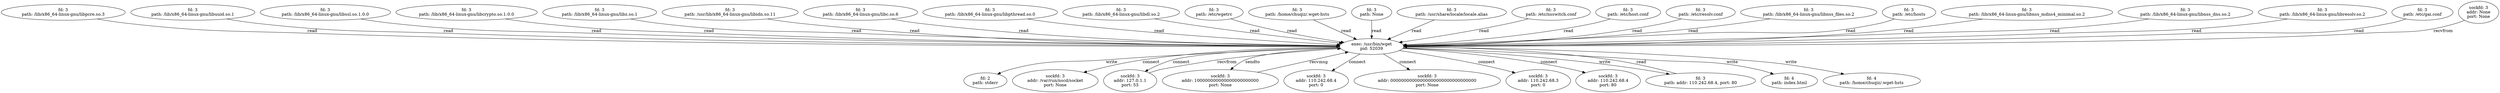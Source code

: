 strict digraph "" {
	"fd: 3
path: /lib/x86_64-linux-gnu/libpcre.so.3" -> "exec: /usr/bin/wget
pid: 52039"	 [label=read];
	"exec: /usr/bin/wget
pid: 52039" -> "fd: 2
path: stderr"	 [label=write];
	"exec: /usr/bin/wget
pid: 52039" -> "sockfd: 3
addr: /var/run/nscd/socket
port: None"	 [label=connect];
	"exec: /usr/bin/wget
pid: 52039" -> "sockfd: 3
addr: 127.0.1.1
port: 53"	 [label=connect];
	"exec: /usr/bin/wget
pid: 52039" -> "sockfd: 3
addr: 100000000000000000000000
port: None"	 [label=sendto];
	"exec: /usr/bin/wget
pid: 52039" -> "sockfd: 3
addr: 110.242.68.4
port: 0"	 [label=connect];
	"exec: /usr/bin/wget
pid: 52039" -> "sockfd: 3
addr: 00000000000000000000000000000000
port: None"	 [label=connect];
	"exec: /usr/bin/wget
pid: 52039" -> "sockfd: 3
addr: 110.242.68.3
port: 0"	 [label=connect];
	"exec: /usr/bin/wget
pid: 52039" -> "sockfd: 3
addr: 110.242.68.4
port: 80"	 [label=connect];
	"exec: /usr/bin/wget
pid: 52039" -> "fd: 3
path: addr: 110.242.68.4, port: 80"	 [label=write];
	"exec: /usr/bin/wget
pid: 52039" -> "fd: 4
path: index.html"	 [label=write];
	"exec: /usr/bin/wget
pid: 52039" -> "fd: 4
path: /home/chuqiz/.wget-hsts"	 [label=write];
	"fd: 3
path: /lib/x86_64-linux-gnu/libuuid.so.1" -> "exec: /usr/bin/wget
pid: 52039"	 [label=read];
	"fd: 3
path: /lib/x86_64-linux-gnu/libssl.so.1.0.0" -> "exec: /usr/bin/wget
pid: 52039"	 [label=read];
	"fd: 3
path: /lib/x86_64-linux-gnu/libcrypto.so.1.0.0" -> "exec: /usr/bin/wget
pid: 52039"	 [label=read];
	"fd: 3
path: /lib/x86_64-linux-gnu/libz.so.1" -> "exec: /usr/bin/wget
pid: 52039"	 [label=read];
	"fd: 3
path: /usr/lib/x86_64-linux-gnu/libidn.so.11" -> "exec: /usr/bin/wget
pid: 52039"	 [label=read];
	"fd: 3
path: /lib/x86_64-linux-gnu/libc.so.6" -> "exec: /usr/bin/wget
pid: 52039"	 [label=read];
	"fd: 3
path: /lib/x86_64-linux-gnu/libpthread.so.0" -> "exec: /usr/bin/wget
pid: 52039"	 [label=read];
	"fd: 3
path: /lib/x86_64-linux-gnu/libdl.so.2" -> "exec: /usr/bin/wget
pid: 52039"	 [label=read];
	"fd: 3
path: /etc/wgetrc" -> "exec: /usr/bin/wget
pid: 52039"	 [label=read];
	"fd: 3
path: /home/chuqiz/.wget-hsts" -> "exec: /usr/bin/wget
pid: 52039"	 [label=read];
	"fd: 3
path: None" -> "exec: /usr/bin/wget
pid: 52039"	 [label=read];
	"fd: 3
path: /usr/share/locale/locale.alias" -> "exec: /usr/bin/wget
pid: 52039"	 [label=read];
	"fd: 3
path: /etc/nsswitch.conf" -> "exec: /usr/bin/wget
pid: 52039"	 [label=read];
	"fd: 3
path: /etc/host.conf" -> "exec: /usr/bin/wget
pid: 52039"	 [label=read];
	"fd: 3
path: /etc/resolv.conf" -> "exec: /usr/bin/wget
pid: 52039"	 [label=read];
	"fd: 3
path: /lib/x86_64-linux-gnu/libnss_files.so.2" -> "exec: /usr/bin/wget
pid: 52039"	 [label=read];
	"fd: 3
path: /etc/hosts" -> "exec: /usr/bin/wget
pid: 52039"	 [label=read];
	"fd: 3
path: /lib/x86_64-linux-gnu/libnss_mdns4_minimal.so.2" -> "exec: /usr/bin/wget
pid: 52039"	 [label=read];
	"fd: 3
path: /lib/x86_64-linux-gnu/libnss_dns.so.2" -> "exec: /usr/bin/wget
pid: 52039"	 [label=read];
	"fd: 3
path: /lib/x86_64-linux-gnu/libresolv.so.2" -> "exec: /usr/bin/wget
pid: 52039"	 [label=read];
	"sockfd: 3
addr: 127.0.1.1
port: 53" -> "exec: /usr/bin/wget
pid: 52039"	 [label=recvfrom];
	"fd: 3
path: /etc/gai.conf" -> "exec: /usr/bin/wget
pid: 52039"	 [label=read];
	"sockfd: 3
addr: 100000000000000000000000
port: None" -> "exec: /usr/bin/wget
pid: 52039"	 [label=recvmsg];
	"fd: 3
path: addr: 110.242.68.4, port: 80" -> "exec: /usr/bin/wget
pid: 52039"	 [label=read];
	"sockfd: 3
addr: None
port: None" -> "exec: /usr/bin/wget
pid: 52039"	 [label=recvfrom];
}
